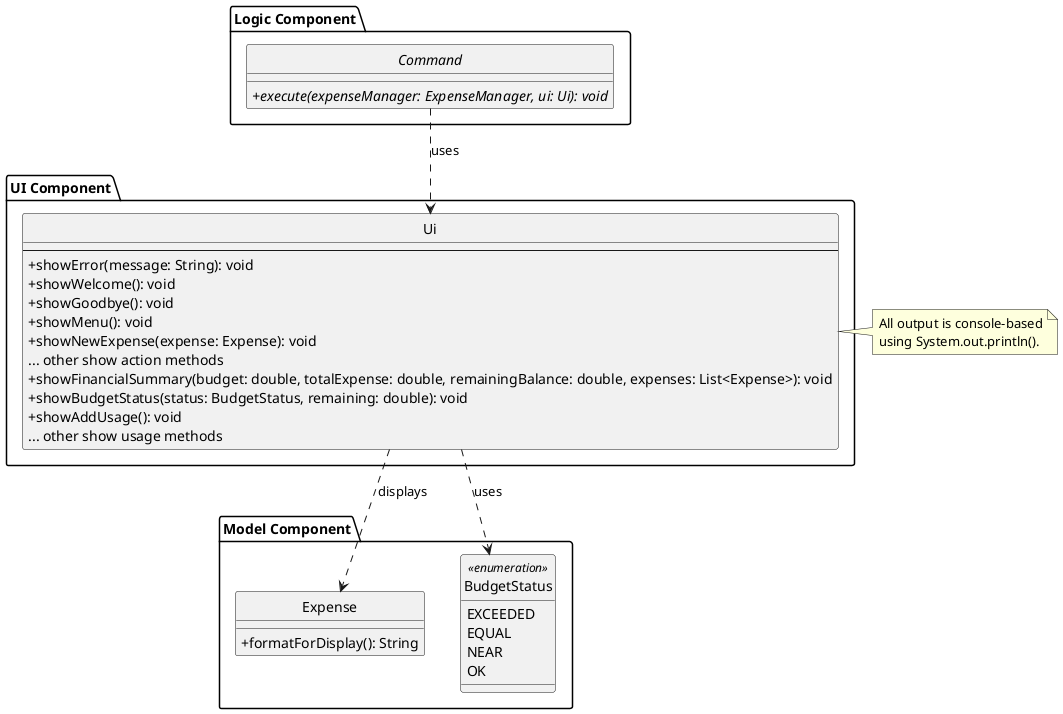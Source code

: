 @startuml
hide circle
skinparam classAttributeIconSize 0

package "UI Component" {
    class Ui {
        --
        + showError(message: String): void
        + showWelcome(): void
        + showGoodbye(): void
        + showMenu(): void
        + showNewExpense(expense: Expense): void
        {method} ... other show action methods
        + showFinancialSummary(budget: double, totalExpense: double, remainingBalance: double, expenses: List<Expense>): void
        + showBudgetStatus(status: BudgetStatus, remaining: double): void
        + showAddUsage(): void
        {method} ... other show usage methods
    }
}

package "Model Component" {
    class Expense {
        + formatForDisplay(): String
    }

    enum BudgetStatus <<enumeration>> {
        EXCEEDED
        EQUAL
        NEAR
        OK
    }
}

package "Logic Component" {
    abstract class Command {
        + {abstract} execute(expenseManager: ExpenseManager, ui: Ui): void
    }
}

Ui ..> Expense : displays
Ui ..> BudgetStatus : uses
Command ..> Ui : uses

note right of Ui
  All output is console-based
  using System.out.println().
end note

@enduml